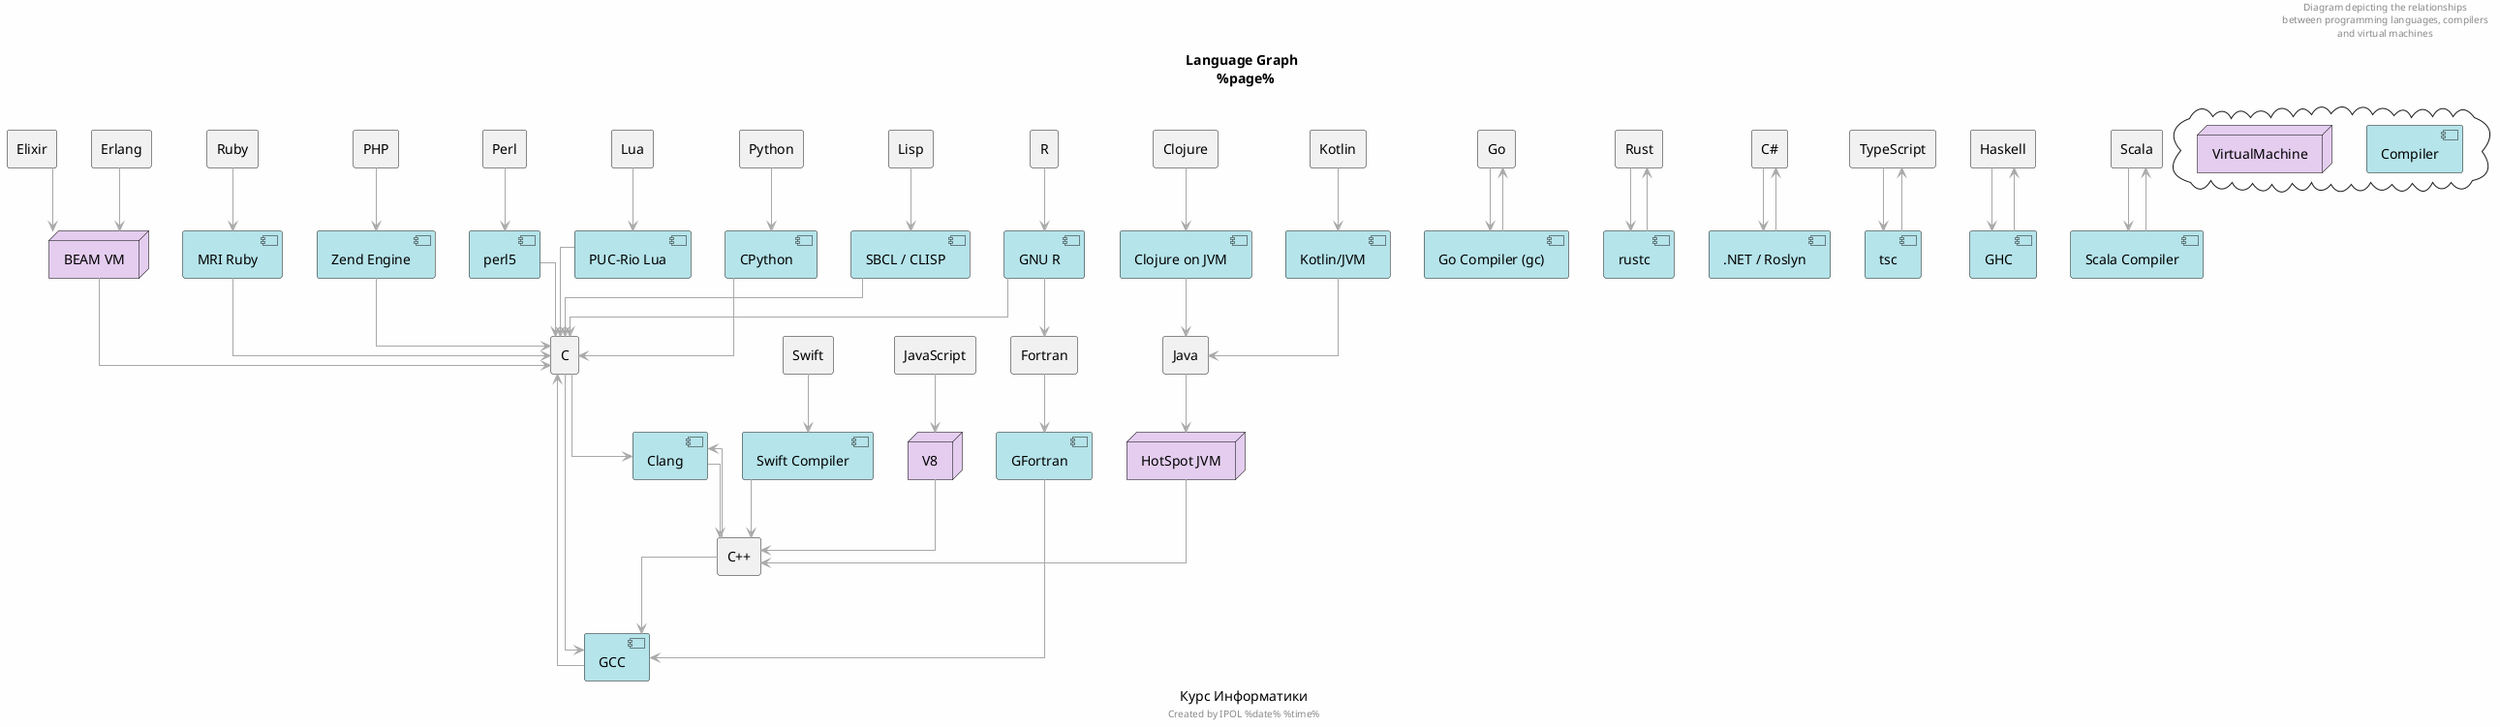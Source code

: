@startuml LanguageGraph
!include <edgy/edgy>

skinparam headerAlignment left
skinparam footerAlignment left
skinparam headerFontSize 10
skinparam footerFontSize 10
skinparam headerFontName Monospace
skinparam footerFontName Monospace
skinparam titleFontName Monospace
skinparam legendBackgroundColor white
skinparam legendBorderColor black
skinparam legendFontColor black

header 
Diagram depicting the relationships 
between programming languages, compilers 
and virtual machines
end header

title Language Graph \n %page%

footer Created by IPOL %date% %time%

skinparam linetype ortho
skinparam defaultTextAlignment center
skinparam NodeFontColor black
skinparam NodeBorderColor black
skinparam NodeBackgroundColor #e4cdefff
skinparam ComponentFontColor black
skinparam ComponentBackgroundColor #b5e4eaff
skinparam ArrowColor darkgray
skinparam BackgroundColor #fefefe


' ЯЗЫКИ
rectangle "Python" as Python
rectangle "Java" as Java
rectangle "JavaScript" as JavaScript
rectangle "C" as C
rectangle "C++" as Cpp
rectangle "Go" as Go
rectangle "Rust" as Rust
rectangle "Ruby" as Ruby
rectangle "PHP" as PHP
rectangle "C#" as CSharp
rectangle "Swift" as Swift
rectangle "Kotlin" as Kotlin
rectangle "TypeScript" as TypeScript
rectangle "Haskell" as Haskell
rectangle "Scala" as Scala
rectangle "Perl" as Perl
rectangle "Lua" as Lua
rectangle "Elixir" as Elixir
rectangle "Erlang" as Erlang
rectangle "R" as R
rectangle "Clojure" as Clojure
rectangle "Lisp" as Lisp
rectangle "Fortran" as Fortran

' КОМПИЛЯТОРЫ
component "CPython" as CPython
component "GCC" as GCC
component "Clang" as Clang
component "Go Compiler (gc)" as GoCompiler
component "rustc" as rustc
component "MRI Ruby" as MRI
component "Zend Engine" as Zend
component ".NET / Roslyn" as Roslyn
component "Swift Compiler" as SwiftCompiler
component "Kotlin/JVM" as KotlinJVM
component "tsc" as TSC
component "GHC" as GHC
component "Scala Compiler" as ScalaCompiler
component "perl5" as Perl5
component "PUC-Rio Lua" as LuaImpl
component "GNU R" as GNU_R
component "Clojure on JVM" as ClojureJVM
component "SBCL / CLISP" as LispImpl
component "GFortran" as GFortran

' ВИРТУАЛЬНЫЕ МАШИНЫ / РАНТАЙМЫ (node)
node "HotSpot JVM" as HotSpot
node "V8" as V8
node "BEAM VM" as BEAM

' ЯЗЫК → РЕАЛИЗАЦИЯ
Python --> CPython
Java --> HotSpot
JavaScript --> V8
C --> GCC
Cpp --> GCC
C --> Clang
Cpp --> Clang
Go --> GoCompiler
Rust --> rustc
Ruby --> MRI
PHP --> Zend
CSharp --> Roslyn
Swift --> SwiftCompiler
Kotlin --> KotlinJVM
TypeScript --> TSC
Haskell --> GHC
Scala --> ScalaCompiler
Perl --> Perl5
Lua --> LuaImpl
Elixir --> BEAM
Erlang --> BEAM
R --> GNU_R
Clojure --> ClojureJVM
Lisp --> LispImpl
Fortran --> GFortran
GFortran --> GCC

' РЕАЛИЗАЦИЯ → НАПИСАНО НА
CPython --> C
HotSpot --> Cpp
V8 --> Cpp
GCC --> C
Clang --> Cpp
GoCompiler --> Go
rustc --> Rust
MRI --> C
Zend --> C
Roslyn --> CSharp
SwiftCompiler --> Cpp
KotlinJVM --> Java
TSC --> TypeScript
GHC --> Haskell
ScalaCompiler --> Scala
Perl5 --> C
LuaImpl --> C
BEAM --> C
GNU_R --> C
GNU_R --> "Fortran"
ClojureJVM --> Java
LispImpl --> C


' ОБОЗНАЧЕНИЯ
cloud {
component "Compiler" as Comp
node "VirtualMachine" as VM
}

caption Курс Информатики

newpage

skinparam legendBackgroundColor white
skinparam legendBorderColor white
skinparam legendFontColor black

header 
Diagram depicting the basic definitions
 and their relationships 
end header

title Definitions \n %page%

footer Created by IPOL %date% %time%

skinparam linetype curved

legend
| | <b>Обозначения</b>|
| 🔹| Определение|
| ▭| Среда/Система/Модуль/Компонент|
| 📄| Артефакт |
| →| Связь/зависимость|
end legend

' ОПРЕДЕЛЕНИЯ

rectangle "Compiler" as Compiler {
card CompileP[
🔹 Компиляция (Static Compilation)
....
Процесс перевода исходного кода программы
из одного языка (обычно высокого уровня)
в другой до запуска программы:
_> либо в машинный код (для нативного 
исполнения),
_> либо в байткод (для последующей 
интерпретации или JIT-компиляции).
]
}
rectangle "Runtime" as Runtime {

card RunT [
🔹 Исполняющая среда (Runtime)
....
Набор библиотек и/или механизмов,
которые работают во время исполнения 
программы и предоставляют
функциональность, которая не входит
в сам язык, но нужна для его работы.
]

rectangle "VirtualMachine" as VirM {
rectangle "Interpreter" as InterPret {
card InterP [
🔹 Интерпретация (Interpretation)
....
Процесс пошагового анализа и исполнения
программы на лету, без предварительной 
компиляции в машинный код.
Интерпретатор читает исходный 
код или байткод и непосредственно 
выполняет инструкции.
]
}
rectangle "JIT-Compiler" as JIT{
card JITP [
🔹 Компиляция на лету (Just-in-Time Compilation)
....
Процесс преобразования байткода в 
машинный код во время выполнения.
Обычно только "горячие участки" 
(часто выполняемый код).
]
}
}
artifact "Native Binary Executable" as Out2 {
card NativeBinaryExecutable [
🔹 Executbale (Machine code)
....
Бинарный код, содеражащий
машинные инструкции,
предназначенный для CPU.
_> Платформозависимый
_> Файлы <i><color:blue>.exe, .bin, .out</color></i>
]
}
}

artifact "Binary Bytecode" as Byte {
card ByteCode [
🔹 Байткод (Bytecode)
....
Бинарный, но всё ещё ""абстрактный"" код,
 предназначенный не для CPU, а для 
 виртуальной машины.
_> Платформонезависимый
_> Файлы <i><color:blue>.class, .pyc</color></i>
]
}

artifact "Source code" as SourceC {
card SourceCode [
🔹 Исходный код (Source code)
....
Human-readable, plain text 
representation of a program written 
in a high-level programming language.
_> Файлы <i><color:blue>.c, .js, .py</color></i>
]
}

artifact "Program Output"as Out1 {
card Output [
🔹 Результат выполнения программы
....
Observable result produced by a
program during or after its execution.
It can include text printed to 
the console, files written to disk, 
network messages, graphical 
interfaces, or other side effects 
depending on the program’s logic.
]
}


$flow(SourceC, CompileP, "input")
$flow(SourceC, VirM, "input")
$flow(ByteCode, CompileP, "")
$flow(ByteCode, VirM, "input")
$flow(CompileP, ByteCode, "")
$flow(Runtime, Out1, "output")
$flow(CompileP, Out2, "output")


caption Курс Информатики

@enduml
